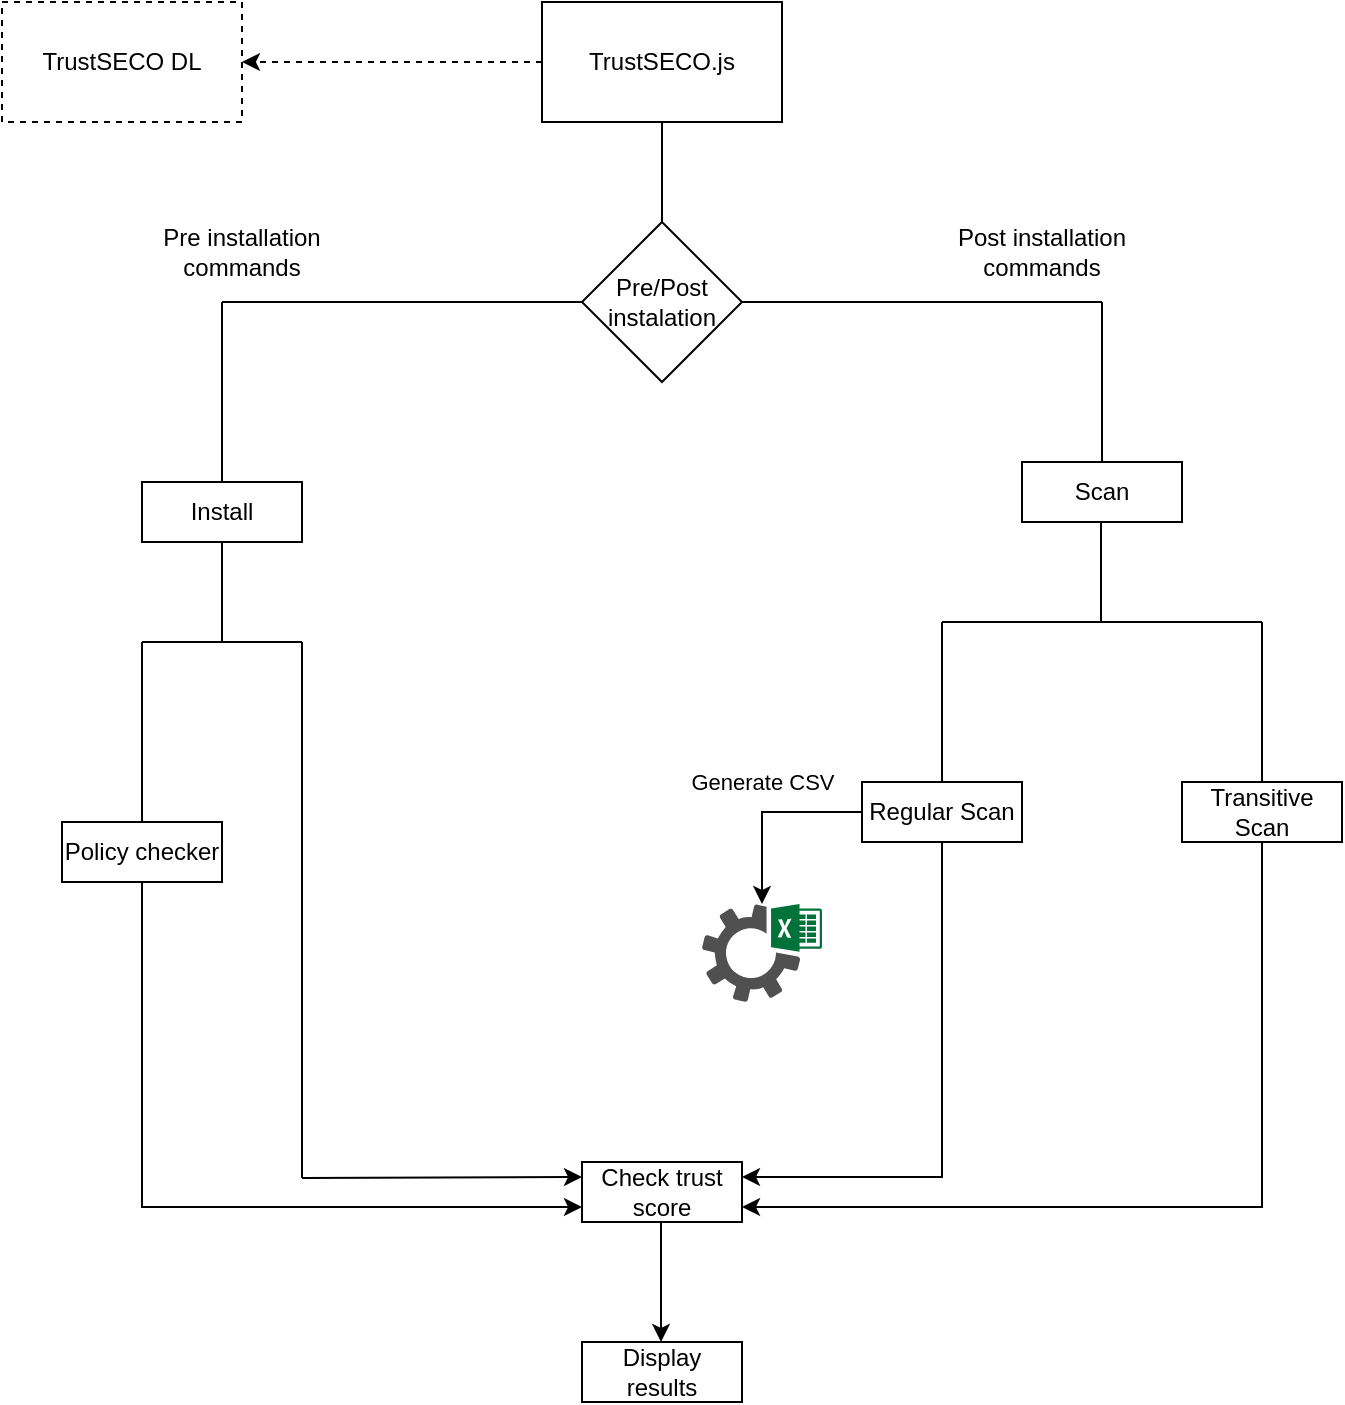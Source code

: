 <mxfile version="21.7.1" type="github">
  <diagram name="Page-1" id="bp-OBkmUOG-0lzantgeh">
    <mxGraphModel dx="1678" dy="924" grid="1" gridSize="10" guides="1" tooltips="1" connect="1" arrows="1" fold="1" page="1" pageScale="1" pageWidth="850" pageHeight="1100" math="0" shadow="0">
      <root>
        <mxCell id="0" />
        <mxCell id="1" parent="0" />
        <mxCell id="PqrWQuaT3cwSB4maZePc-1" value="TrustSECO.js" style="rounded=0;whiteSpace=wrap;html=1;" vertex="1" parent="1">
          <mxGeometry x="400" y="90" width="120" height="60" as="geometry" />
        </mxCell>
        <mxCell id="PqrWQuaT3cwSB4maZePc-2" value="TrustSECO DL" style="rounded=0;whiteSpace=wrap;html=1;dashed=1;" vertex="1" parent="1">
          <mxGeometry x="130" y="90" width="120" height="60" as="geometry" />
        </mxCell>
        <mxCell id="PqrWQuaT3cwSB4maZePc-4" value="" style="endArrow=classic;html=1;rounded=0;exitX=0;exitY=0.5;exitDx=0;exitDy=0;entryX=1;entryY=0.5;entryDx=0;entryDy=0;dashed=1;" edge="1" parent="1" source="PqrWQuaT3cwSB4maZePc-1" target="PqrWQuaT3cwSB4maZePc-2">
          <mxGeometry width="50" height="50" relative="1" as="geometry">
            <mxPoint x="300" y="120" as="sourcePoint" />
            <mxPoint x="350" y="70" as="targetPoint" />
          </mxGeometry>
        </mxCell>
        <mxCell id="PqrWQuaT3cwSB4maZePc-5" value="" style="endArrow=none;html=1;rounded=0;entryX=0.5;entryY=1;entryDx=0;entryDy=0;" edge="1" parent="1" target="PqrWQuaT3cwSB4maZePc-1">
          <mxGeometry width="50" height="50" relative="1" as="geometry">
            <mxPoint x="460" y="240" as="sourcePoint" />
            <mxPoint x="460" y="200" as="targetPoint" />
          </mxGeometry>
        </mxCell>
        <mxCell id="PqrWQuaT3cwSB4maZePc-6" value="" style="endArrow=none;html=1;rounded=0;" edge="1" parent="1">
          <mxGeometry width="50" height="50" relative="1" as="geometry">
            <mxPoint x="240" y="240" as="sourcePoint" />
            <mxPoint x="460" y="240" as="targetPoint" />
          </mxGeometry>
        </mxCell>
        <mxCell id="PqrWQuaT3cwSB4maZePc-7" value="" style="endArrow=none;html=1;rounded=0;" edge="1" parent="1" source="PqrWQuaT3cwSB4maZePc-36">
          <mxGeometry width="50" height="50" relative="1" as="geometry">
            <mxPoint x="460" y="240" as="sourcePoint" />
            <mxPoint x="680" y="240" as="targetPoint" />
          </mxGeometry>
        </mxCell>
        <mxCell id="PqrWQuaT3cwSB4maZePc-8" value="" style="endArrow=none;html=1;rounded=0;" edge="1" parent="1">
          <mxGeometry width="50" height="50" relative="1" as="geometry">
            <mxPoint x="680" y="320" as="sourcePoint" />
            <mxPoint x="680" y="240" as="targetPoint" />
          </mxGeometry>
        </mxCell>
        <mxCell id="PqrWQuaT3cwSB4maZePc-13" value="Install" style="rounded=0;whiteSpace=wrap;html=1;" vertex="1" parent="1">
          <mxGeometry x="200" y="330" width="80" height="30" as="geometry" />
        </mxCell>
        <mxCell id="PqrWQuaT3cwSB4maZePc-15" value="Scan" style="rounded=0;whiteSpace=wrap;html=1;" vertex="1" parent="1">
          <mxGeometry x="640" y="320" width="80" height="30" as="geometry" />
        </mxCell>
        <mxCell id="PqrWQuaT3cwSB4maZePc-22" value="" style="endArrow=none;html=1;rounded=0;entryX=0.5;entryY=1;entryDx=0;entryDy=0;" edge="1" parent="1" target="PqrWQuaT3cwSB4maZePc-13">
          <mxGeometry width="50" height="50" relative="1" as="geometry">
            <mxPoint x="240" y="410" as="sourcePoint" />
            <mxPoint x="230" y="390" as="targetPoint" />
          </mxGeometry>
        </mxCell>
        <mxCell id="PqrWQuaT3cwSB4maZePc-23" value="" style="endArrow=none;html=1;rounded=0;" edge="1" parent="1">
          <mxGeometry width="50" height="50" relative="1" as="geometry">
            <mxPoint x="200" y="410" as="sourcePoint" />
            <mxPoint x="280" y="410" as="targetPoint" />
          </mxGeometry>
        </mxCell>
        <mxCell id="PqrWQuaT3cwSB4maZePc-24" value="" style="endArrow=none;html=1;rounded=0;" edge="1" parent="1" source="PqrWQuaT3cwSB4maZePc-25">
          <mxGeometry width="50" height="50" relative="1" as="geometry">
            <mxPoint x="200" y="500" as="sourcePoint" />
            <mxPoint x="200" y="410" as="targetPoint" />
          </mxGeometry>
        </mxCell>
        <mxCell id="PqrWQuaT3cwSB4maZePc-31" value="" style="endArrow=none;html=1;rounded=0;" edge="1" parent="1" target="PqrWQuaT3cwSB4maZePc-25">
          <mxGeometry width="50" height="50" relative="1" as="geometry">
            <mxPoint x="200" y="500" as="sourcePoint" />
            <mxPoint x="200" y="410" as="targetPoint" />
          </mxGeometry>
        </mxCell>
        <mxCell id="PqrWQuaT3cwSB4maZePc-25" value="Policy checker" style="rounded=0;whiteSpace=wrap;html=1;" vertex="1" parent="1">
          <mxGeometry x="160" y="500" width="80" height="30" as="geometry" />
        </mxCell>
        <mxCell id="PqrWQuaT3cwSB4maZePc-33" value="" style="endArrow=none;html=1;rounded=0;entryX=0.5;entryY=1;entryDx=0;entryDy=0;" edge="1" parent="1">
          <mxGeometry width="50" height="50" relative="1" as="geometry">
            <mxPoint x="679.5" y="400" as="sourcePoint" />
            <mxPoint x="679.5" y="350" as="targetPoint" />
          </mxGeometry>
        </mxCell>
        <mxCell id="PqrWQuaT3cwSB4maZePc-37" value="" style="endArrow=none;html=1;rounded=0;" edge="1" parent="1" target="PqrWQuaT3cwSB4maZePc-36">
          <mxGeometry width="50" height="50" relative="1" as="geometry">
            <mxPoint x="460" y="240" as="sourcePoint" />
            <mxPoint x="760" y="240" as="targetPoint" />
          </mxGeometry>
        </mxCell>
        <mxCell id="PqrWQuaT3cwSB4maZePc-36" value="Pre/Post instalation" style="rhombus;whiteSpace=wrap;html=1;" vertex="1" parent="1">
          <mxGeometry x="420" y="200" width="80" height="80" as="geometry" />
        </mxCell>
        <mxCell id="PqrWQuaT3cwSB4maZePc-38" value="Pre installation commands" style="text;html=1;strokeColor=none;fillColor=none;align=center;verticalAlign=middle;whiteSpace=wrap;rounded=0;" vertex="1" parent="1">
          <mxGeometry x="200" y="200" width="100" height="30" as="geometry" />
        </mxCell>
        <mxCell id="PqrWQuaT3cwSB4maZePc-39" value="Post installation commands" style="text;html=1;strokeColor=none;fillColor=none;align=center;verticalAlign=middle;whiteSpace=wrap;rounded=0;" vertex="1" parent="1">
          <mxGeometry x="600" y="200" width="100" height="30" as="geometry" />
        </mxCell>
        <mxCell id="PqrWQuaT3cwSB4maZePc-44" value="Install" style="rounded=0;whiteSpace=wrap;html=1;" vertex="1" parent="1">
          <mxGeometry x="200" y="330" width="80" height="30" as="geometry" />
        </mxCell>
        <mxCell id="PqrWQuaT3cwSB4maZePc-45" value="" style="endArrow=none;html=1;rounded=0;entryX=0.5;entryY=1;entryDx=0;entryDy=0;" edge="1" target="PqrWQuaT3cwSB4maZePc-44" parent="1">
          <mxGeometry width="50" height="50" relative="1" as="geometry">
            <mxPoint x="240" y="410" as="sourcePoint" />
            <mxPoint x="230" y="390" as="targetPoint" />
          </mxGeometry>
        </mxCell>
        <mxCell id="PqrWQuaT3cwSB4maZePc-46" value="" style="endArrow=none;html=1;rounded=0;" edge="1" parent="1">
          <mxGeometry width="50" height="50" relative="1" as="geometry">
            <mxPoint x="200" y="410" as="sourcePoint" />
            <mxPoint x="280" y="410" as="targetPoint" />
          </mxGeometry>
        </mxCell>
        <mxCell id="PqrWQuaT3cwSB4maZePc-47" value="" style="endArrow=none;html=1;rounded=0;" edge="1" source="PqrWQuaT3cwSB4maZePc-52" parent="1">
          <mxGeometry width="50" height="50" relative="1" as="geometry">
            <mxPoint x="200" y="500" as="sourcePoint" />
            <mxPoint x="200" y="410" as="targetPoint" />
          </mxGeometry>
        </mxCell>
        <mxCell id="PqrWQuaT3cwSB4maZePc-48" style="edgeStyle=orthogonalEdgeStyle;rounded=0;orthogonalLoop=1;jettySize=auto;html=1;exitX=0.5;exitY=1;exitDx=0;exitDy=0;entryX=0;entryY=0.75;entryDx=0;entryDy=0;" edge="1" source="PqrWQuaT3cwSB4maZePc-52" target="PqrWQuaT3cwSB4maZePc-49" parent="1">
          <mxGeometry relative="1" as="geometry" />
        </mxCell>
        <mxCell id="PqrWQuaT3cwSB4maZePc-49" value="Check trust score" style="rounded=0;whiteSpace=wrap;html=1;" vertex="1" parent="1">
          <mxGeometry x="420" y="670" width="80" height="30" as="geometry" />
        </mxCell>
        <mxCell id="PqrWQuaT3cwSB4maZePc-51" value="" style="endArrow=none;html=1;rounded=0;" edge="1" target="PqrWQuaT3cwSB4maZePc-52" parent="1">
          <mxGeometry width="50" height="50" relative="1" as="geometry">
            <mxPoint x="200" y="500" as="sourcePoint" />
            <mxPoint x="200" y="410" as="targetPoint" />
          </mxGeometry>
        </mxCell>
        <mxCell id="PqrWQuaT3cwSB4maZePc-52" value="Policy checker" style="rounded=0;whiteSpace=wrap;html=1;" vertex="1" parent="1">
          <mxGeometry x="160" y="500" width="80" height="30" as="geometry" />
        </mxCell>
        <mxCell id="PqrWQuaT3cwSB4maZePc-53" value="" style="endArrow=none;html=1;rounded=0;exitX=0.5;exitY=0;exitDx=0;exitDy=0;" edge="1" parent="1" source="PqrWQuaT3cwSB4maZePc-44">
          <mxGeometry width="50" height="50" relative="1" as="geometry">
            <mxPoint x="235" y="320" as="sourcePoint" />
            <mxPoint x="240" y="240" as="targetPoint" />
          </mxGeometry>
        </mxCell>
        <mxCell id="PqrWQuaT3cwSB4maZePc-56" value="" style="endArrow=none;html=1;rounded=0;" edge="1" parent="1">
          <mxGeometry width="50" height="50" relative="1" as="geometry">
            <mxPoint x="600" y="400" as="sourcePoint" />
            <mxPoint x="760" y="400" as="targetPoint" />
          </mxGeometry>
        </mxCell>
        <mxCell id="PqrWQuaT3cwSB4maZePc-57" value="" style="endArrow=none;html=1;rounded=0;" edge="1" parent="1">
          <mxGeometry width="50" height="50" relative="1" as="geometry">
            <mxPoint x="600" y="480" as="sourcePoint" />
            <mxPoint x="600" y="400" as="targetPoint" />
          </mxGeometry>
        </mxCell>
        <mxCell id="PqrWQuaT3cwSB4maZePc-58" value="" style="endArrow=none;html=1;rounded=0;" edge="1" parent="1">
          <mxGeometry width="50" height="50" relative="1" as="geometry">
            <mxPoint x="760" y="480" as="sourcePoint" />
            <mxPoint x="760" y="400" as="targetPoint" />
          </mxGeometry>
        </mxCell>
        <mxCell id="PqrWQuaT3cwSB4maZePc-63" style="edgeStyle=orthogonalEdgeStyle;rounded=0;orthogonalLoop=1;jettySize=auto;html=1;exitX=0;exitY=0.5;exitDx=0;exitDy=0;" edge="1" parent="1" source="PqrWQuaT3cwSB4maZePc-59" target="PqrWQuaT3cwSB4maZePc-62">
          <mxGeometry relative="1" as="geometry" />
        </mxCell>
        <mxCell id="PqrWQuaT3cwSB4maZePc-64" value="Generate CSV" style="edgeLabel;html=1;align=center;verticalAlign=middle;resizable=0;points=[];" vertex="1" connectable="0" parent="PqrWQuaT3cwSB4maZePc-63">
          <mxGeometry x="-0.229" y="-4" relative="1" as="geometry">
            <mxPoint x="-13" y="-11" as="offset" />
          </mxGeometry>
        </mxCell>
        <mxCell id="PqrWQuaT3cwSB4maZePc-65" style="edgeStyle=orthogonalEdgeStyle;rounded=0;orthogonalLoop=1;jettySize=auto;html=1;exitX=0.5;exitY=1;exitDx=0;exitDy=0;entryX=1;entryY=0.25;entryDx=0;entryDy=0;" edge="1" parent="1" source="PqrWQuaT3cwSB4maZePc-59" target="PqrWQuaT3cwSB4maZePc-49">
          <mxGeometry relative="1" as="geometry">
            <mxPoint x="650" y="645" as="targetPoint" />
          </mxGeometry>
        </mxCell>
        <mxCell id="PqrWQuaT3cwSB4maZePc-59" value="Regular Scan" style="rounded=0;whiteSpace=wrap;html=1;" vertex="1" parent="1">
          <mxGeometry x="560" y="480" width="80" height="30" as="geometry" />
        </mxCell>
        <mxCell id="PqrWQuaT3cwSB4maZePc-68" style="edgeStyle=orthogonalEdgeStyle;rounded=0;orthogonalLoop=1;jettySize=auto;html=1;exitX=0.5;exitY=1;exitDx=0;exitDy=0;entryX=1;entryY=0.75;entryDx=0;entryDy=0;" edge="1" parent="1" source="PqrWQuaT3cwSB4maZePc-60" target="PqrWQuaT3cwSB4maZePc-49">
          <mxGeometry relative="1" as="geometry">
            <mxPoint x="730" y="645" as="targetPoint" />
          </mxGeometry>
        </mxCell>
        <mxCell id="PqrWQuaT3cwSB4maZePc-60" value="Transitive Scan" style="rounded=0;whiteSpace=wrap;html=1;" vertex="1" parent="1">
          <mxGeometry x="720" y="480" width="80" height="30" as="geometry" />
        </mxCell>
        <mxCell id="PqrWQuaT3cwSB4maZePc-62" value="" style="sketch=0;pointerEvents=1;shadow=0;dashed=0;html=1;strokeColor=none;fillColor=#505050;labelPosition=center;verticalLabelPosition=bottom;verticalAlign=top;outlineConnect=0;align=center;shape=mxgraph.office.services.excel_services;" vertex="1" parent="1">
          <mxGeometry x="480" y="541" width="60" height="49" as="geometry" />
        </mxCell>
        <mxCell id="PqrWQuaT3cwSB4maZePc-69" style="edgeStyle=orthogonalEdgeStyle;rounded=0;orthogonalLoop=1;jettySize=auto;html=1;exitX=0.5;exitY=1;exitDx=0;exitDy=0;" edge="1" parent="1">
          <mxGeometry relative="1" as="geometry">
            <mxPoint x="459.5" y="760" as="targetPoint" />
            <mxPoint x="459.5" y="700" as="sourcePoint" />
          </mxGeometry>
        </mxCell>
        <mxCell id="PqrWQuaT3cwSB4maZePc-70" value="Display results" style="rounded=0;whiteSpace=wrap;html=1;" vertex="1" parent="1">
          <mxGeometry x="420" y="760" width="80" height="30" as="geometry" />
        </mxCell>
        <mxCell id="PqrWQuaT3cwSB4maZePc-77" value="" style="endArrow=none;html=1;rounded=0;" edge="1" parent="1">
          <mxGeometry width="50" height="50" relative="1" as="geometry">
            <mxPoint x="280" y="678" as="sourcePoint" />
            <mxPoint x="280" y="410" as="targetPoint" />
          </mxGeometry>
        </mxCell>
        <mxCell id="PqrWQuaT3cwSB4maZePc-78" value="" style="endArrow=classic;html=1;rounded=0;entryX=0;entryY=0.25;entryDx=0;entryDy=0;" edge="1" parent="1" target="PqrWQuaT3cwSB4maZePc-49">
          <mxGeometry width="50" height="50" relative="1" as="geometry">
            <mxPoint x="280" y="678" as="sourcePoint" />
            <mxPoint x="330" y="630" as="targetPoint" />
          </mxGeometry>
        </mxCell>
      </root>
    </mxGraphModel>
  </diagram>
</mxfile>
